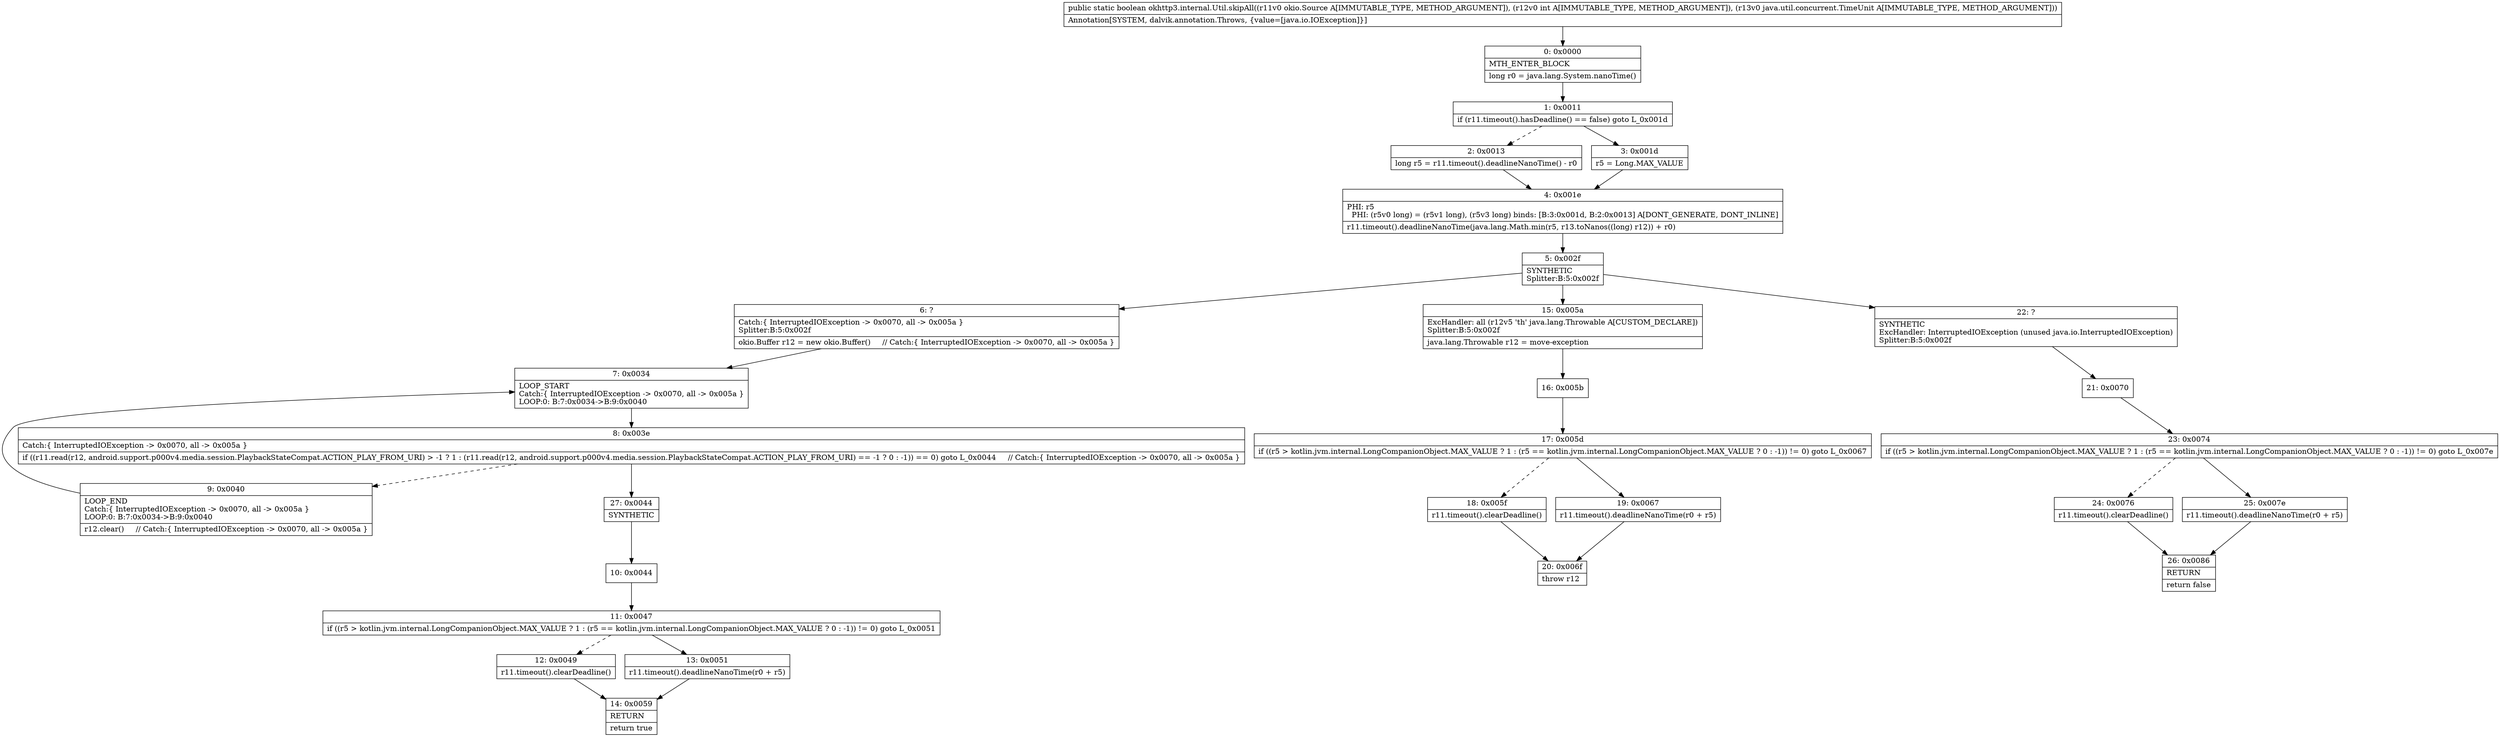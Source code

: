 digraph "CFG forokhttp3.internal.Util.skipAll(Lokio\/Source;ILjava\/util\/concurrent\/TimeUnit;)Z" {
Node_0 [shape=record,label="{0\:\ 0x0000|MTH_ENTER_BLOCK\l|long r0 = java.lang.System.nanoTime()\l}"];
Node_1 [shape=record,label="{1\:\ 0x0011|if (r11.timeout().hasDeadline() == false) goto L_0x001d\l}"];
Node_2 [shape=record,label="{2\:\ 0x0013|long r5 = r11.timeout().deadlineNanoTime() \- r0\l}"];
Node_3 [shape=record,label="{3\:\ 0x001d|r5 = Long.MAX_VALUE\l}"];
Node_4 [shape=record,label="{4\:\ 0x001e|PHI: r5 \l  PHI: (r5v0 long) = (r5v1 long), (r5v3 long) binds: [B:3:0x001d, B:2:0x0013] A[DONT_GENERATE, DONT_INLINE]\l|r11.timeout().deadlineNanoTime(java.lang.Math.min(r5, r13.toNanos((long) r12)) + r0)\l}"];
Node_5 [shape=record,label="{5\:\ 0x002f|SYNTHETIC\lSplitter:B:5:0x002f\l}"];
Node_6 [shape=record,label="{6\:\ ?|Catch:\{ InterruptedIOException \-\> 0x0070, all \-\> 0x005a \}\lSplitter:B:5:0x002f\l|okio.Buffer r12 = new okio.Buffer()     \/\/ Catch:\{ InterruptedIOException \-\> 0x0070, all \-\> 0x005a \}\l}"];
Node_7 [shape=record,label="{7\:\ 0x0034|LOOP_START\lCatch:\{ InterruptedIOException \-\> 0x0070, all \-\> 0x005a \}\lLOOP:0: B:7:0x0034\-\>B:9:0x0040\l}"];
Node_8 [shape=record,label="{8\:\ 0x003e|Catch:\{ InterruptedIOException \-\> 0x0070, all \-\> 0x005a \}\l|if ((r11.read(r12, android.support.p000v4.media.session.PlaybackStateCompat.ACTION_PLAY_FROM_URI) \> \-1 ? 1 : (r11.read(r12, android.support.p000v4.media.session.PlaybackStateCompat.ACTION_PLAY_FROM_URI) == \-1 ? 0 : \-1)) == 0) goto L_0x0044     \/\/ Catch:\{ InterruptedIOException \-\> 0x0070, all \-\> 0x005a \}\l}"];
Node_9 [shape=record,label="{9\:\ 0x0040|LOOP_END\lCatch:\{ InterruptedIOException \-\> 0x0070, all \-\> 0x005a \}\lLOOP:0: B:7:0x0034\-\>B:9:0x0040\l|r12.clear()     \/\/ Catch:\{ InterruptedIOException \-\> 0x0070, all \-\> 0x005a \}\l}"];
Node_10 [shape=record,label="{10\:\ 0x0044}"];
Node_11 [shape=record,label="{11\:\ 0x0047|if ((r5 \> kotlin.jvm.internal.LongCompanionObject.MAX_VALUE ? 1 : (r5 == kotlin.jvm.internal.LongCompanionObject.MAX_VALUE ? 0 : \-1)) != 0) goto L_0x0051\l}"];
Node_12 [shape=record,label="{12\:\ 0x0049|r11.timeout().clearDeadline()\l}"];
Node_13 [shape=record,label="{13\:\ 0x0051|r11.timeout().deadlineNanoTime(r0 + r5)\l}"];
Node_14 [shape=record,label="{14\:\ 0x0059|RETURN\l|return true\l}"];
Node_15 [shape=record,label="{15\:\ 0x005a|ExcHandler: all (r12v5 'th' java.lang.Throwable A[CUSTOM_DECLARE])\lSplitter:B:5:0x002f\l|java.lang.Throwable r12 = move\-exception\l}"];
Node_16 [shape=record,label="{16\:\ 0x005b}"];
Node_17 [shape=record,label="{17\:\ 0x005d|if ((r5 \> kotlin.jvm.internal.LongCompanionObject.MAX_VALUE ? 1 : (r5 == kotlin.jvm.internal.LongCompanionObject.MAX_VALUE ? 0 : \-1)) != 0) goto L_0x0067\l}"];
Node_18 [shape=record,label="{18\:\ 0x005f|r11.timeout().clearDeadline()\l}"];
Node_19 [shape=record,label="{19\:\ 0x0067|r11.timeout().deadlineNanoTime(r0 + r5)\l}"];
Node_20 [shape=record,label="{20\:\ 0x006f|throw r12\l}"];
Node_21 [shape=record,label="{21\:\ 0x0070}"];
Node_22 [shape=record,label="{22\:\ ?|SYNTHETIC\lExcHandler: InterruptedIOException (unused java.io.InterruptedIOException)\lSplitter:B:5:0x002f\l}"];
Node_23 [shape=record,label="{23\:\ 0x0074|if ((r5 \> kotlin.jvm.internal.LongCompanionObject.MAX_VALUE ? 1 : (r5 == kotlin.jvm.internal.LongCompanionObject.MAX_VALUE ? 0 : \-1)) != 0) goto L_0x007e\l}"];
Node_24 [shape=record,label="{24\:\ 0x0076|r11.timeout().clearDeadline()\l}"];
Node_25 [shape=record,label="{25\:\ 0x007e|r11.timeout().deadlineNanoTime(r0 + r5)\l}"];
Node_26 [shape=record,label="{26\:\ 0x0086|RETURN\l|return false\l}"];
Node_27 [shape=record,label="{27\:\ 0x0044|SYNTHETIC\l}"];
MethodNode[shape=record,label="{public static boolean okhttp3.internal.Util.skipAll((r11v0 okio.Source A[IMMUTABLE_TYPE, METHOD_ARGUMENT]), (r12v0 int A[IMMUTABLE_TYPE, METHOD_ARGUMENT]), (r13v0 java.util.concurrent.TimeUnit A[IMMUTABLE_TYPE, METHOD_ARGUMENT]))  | Annotation[SYSTEM, dalvik.annotation.Throws, \{value=[java.io.IOException]\}]\l}"];
MethodNode -> Node_0;
Node_0 -> Node_1;
Node_1 -> Node_2[style=dashed];
Node_1 -> Node_3;
Node_2 -> Node_4;
Node_3 -> Node_4;
Node_4 -> Node_5;
Node_5 -> Node_6;
Node_5 -> Node_22;
Node_5 -> Node_15;
Node_6 -> Node_7;
Node_7 -> Node_8;
Node_8 -> Node_9[style=dashed];
Node_8 -> Node_27;
Node_9 -> Node_7;
Node_10 -> Node_11;
Node_11 -> Node_12[style=dashed];
Node_11 -> Node_13;
Node_12 -> Node_14;
Node_13 -> Node_14;
Node_15 -> Node_16;
Node_16 -> Node_17;
Node_17 -> Node_18[style=dashed];
Node_17 -> Node_19;
Node_18 -> Node_20;
Node_19 -> Node_20;
Node_21 -> Node_23;
Node_22 -> Node_21;
Node_23 -> Node_24[style=dashed];
Node_23 -> Node_25;
Node_24 -> Node_26;
Node_25 -> Node_26;
Node_27 -> Node_10;
}

